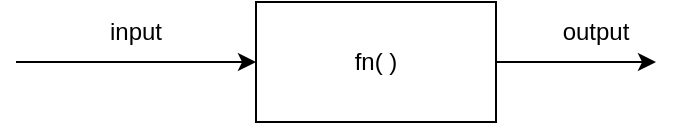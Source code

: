 <mxfile>
    <diagram id="bvOfgEH3A-ZUL0tbbQw8" name="Page-1">
        <mxGraphModel dx="2324" dy="878" grid="1" gridSize="10" guides="1" tooltips="1" connect="1" arrows="1" fold="1" page="1" pageScale="1" pageWidth="850" pageHeight="1100" math="0" shadow="0">
            <root>
                <mxCell id="0"/>
                <mxCell id="1" parent="0"/>
                <mxCell id="2" value="" style="rounded=0;whiteSpace=wrap;html=1;" vertex="1" parent="1">
                    <mxGeometry x="370" y="220" width="120" height="60" as="geometry"/>
                </mxCell>
                <mxCell id="4" value="" style="endArrow=classic;html=1;entryX=0;entryY=0.5;entryDx=0;entryDy=0;" edge="1" parent="1" target="2">
                    <mxGeometry width="50" height="50" relative="1" as="geometry">
                        <mxPoint x="250" y="250" as="sourcePoint"/>
                        <mxPoint x="330" y="240" as="targetPoint"/>
                    </mxGeometry>
                </mxCell>
                <mxCell id="5" value="" style="endArrow=classic;html=1;" edge="1" parent="1">
                    <mxGeometry width="50" height="50" relative="1" as="geometry">
                        <mxPoint x="490" y="250" as="sourcePoint"/>
                        <mxPoint x="570" y="250" as="targetPoint"/>
                    </mxGeometry>
                </mxCell>
                <mxCell id="6" value="input" style="text;html=1;align=center;verticalAlign=middle;whiteSpace=wrap;rounded=0;" vertex="1" parent="1">
                    <mxGeometry x="280" y="220" width="60" height="30" as="geometry"/>
                </mxCell>
                <mxCell id="7" value="output" style="text;html=1;align=center;verticalAlign=middle;whiteSpace=wrap;rounded=0;" vertex="1" parent="1">
                    <mxGeometry x="510" y="220" width="60" height="30" as="geometry"/>
                </mxCell>
                <mxCell id="8" value="fn( )" style="text;html=1;align=center;verticalAlign=middle;whiteSpace=wrap;rounded=0;" vertex="1" parent="1">
                    <mxGeometry x="400" y="235" width="60" height="30" as="geometry"/>
                </mxCell>
            </root>
        </mxGraphModel>
    </diagram>
    <diagram id="qW-EMGqHk6zv5Wv4w5B_" name="Page-2">
        <mxGraphModel dx="1278" dy="483" grid="1" gridSize="10" guides="1" tooltips="1" connect="1" arrows="1" fold="1" page="1" pageScale="1" pageWidth="850" pageHeight="1100" math="0" shadow="0">
            <root>
                <mxCell id="0"/>
                <mxCell id="1" parent="0"/>
            </root>
        </mxGraphModel>
    </diagram>
</mxfile>